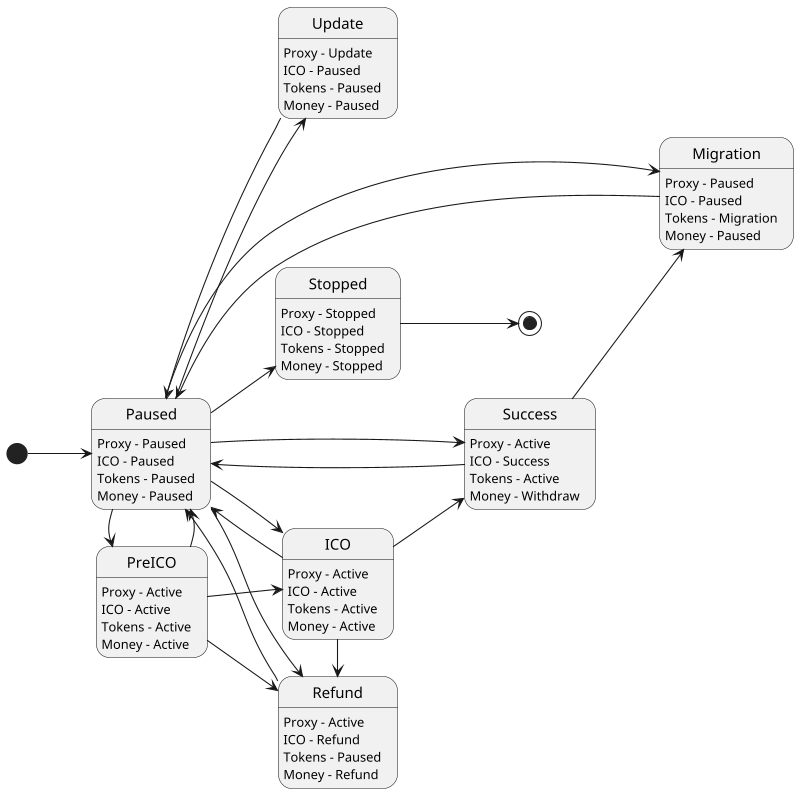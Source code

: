 @startuml
scale 800 width

left to right direction

state Paused {
    Paused: Proxy - Paused
    Paused: ICO - Paused
    Paused: Tokens - Paused
    Paused: Money - Paused
}

state PreICO {
    PreICO: Proxy - Active
    PreICO: ICO - Active
    PreICO: Tokens - Active
    PreICO: Money - Active
}

state ICO {
    ICO: Proxy - Active
    ICO: ICO - Active
    ICO: Tokens - Active
    ICO: Money - Active
}

state Stopped {
    Stopped: Proxy - Stopped
    Stopped: ICO - Stopped
    Stopped: Tokens - Stopped
    Stopped: Money - Stopped
}

state Refund {
    Refund: Proxy - Active
    Refund: ICO - Refund
    Refund: Tokens - Paused
    Refund: Money - Refund
}

state Success {
    Success: Proxy - Active
    Success: ICO - Success
    Success: Tokens - Active
    Success: Money - Withdraw
}

state Migration {
    Migration: Proxy - Paused
    Migration: ICO - Paused
    Migration: Tokens - Migration
    Migration: Money - Paused
}

state Update {
    Update: Proxy - Update
    Update: ICO - Paused
    Update: Tokens - Paused
    Update: Money - Paused
}


' Happy path
[*] -down-> Paused
PreICO -down-> ICO
ICO -down-> Success
Success -down-> Migration
Migration -left-> Paused
Paused -down-> Stopped
Stopped -down-> [*]

' Refund
PreICO -right-> Refund
ICO -right-> Refund

' Pause pairs
PreICO -left-> Paused
Paused -right-> PreICO

ICO -left-> Paused
Paused -right-> ICO

Success -left-> Paused
Paused -Right-> Success

Refund -up-> Paused
Paused -down-> Refund

Paused -right-> Migration

' Update
Paused --> Update
Update --> Paused

@enduml